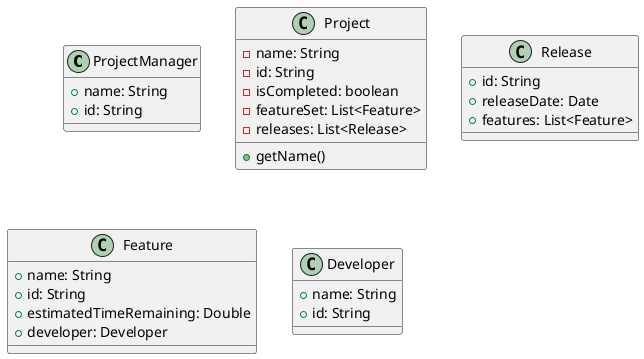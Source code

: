 @startuml

class ProjectManager {
    +name: String
    +id: String
}

class Project {
    -name: String
    -id: String
    -isCompleted: boolean
    -featureSet: List<Feature>
    -releases: List<Release>
    +getName()
}

class Release {
    +id: String
    +releaseDate: Date
    +features: List<Feature>
}

class Feature {
    +name: String
    +id: String
    +estimatedTimeRemaining: Double
    +developer: Developer
}

class Developer {
    +name: String
    +id: String
}


@enduml
